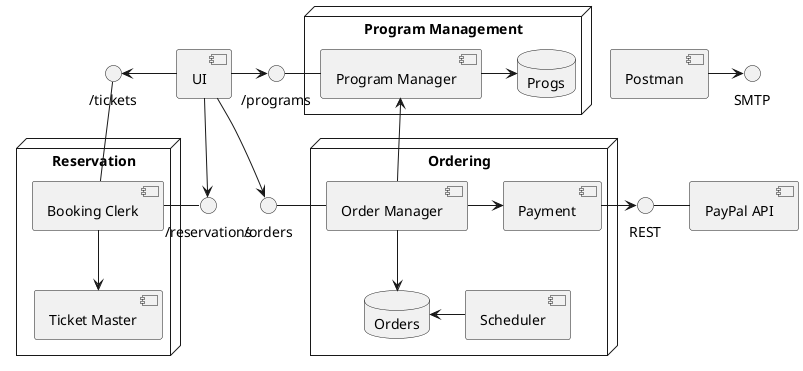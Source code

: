 @startuml
() "/orders" as ORD
() "/reservations" as RES
() "/programs" as PRO
() "/tickets" as TIC
() REST

node "Reservation" {
  [Booking Clerk] - RES
  [Booking Clerk] -u- TIC
  [Booking Clerk] --> [Ticket Master]
}

node "Ordering" {
    database "Orders" {
    }
    ORD - [Order Manager]
    [Order Manager] -> [Payment]
    [Order Manager] --> Orders
    Orders <- [Scheduler]
}

node "Program Management" {
    database "Progs" {
    }
    [Program Manager] -> Progs
    [Order Manager] -u-> [Program Manager]
}

PRO - [Program Manager]
[UI] --> ORD
[UI] --> RES
[UI] -> PRO
[UI] -l-> TIC

REST - [PayPal API]
[Payment] -> REST
[Postman] -> SMTP

@enduml